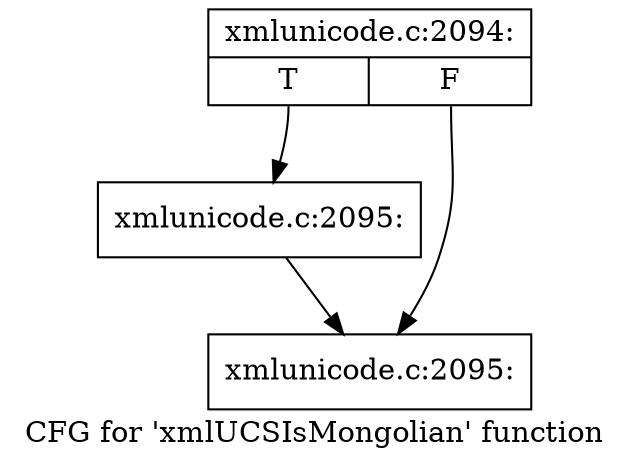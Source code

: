 digraph "CFG for 'xmlUCSIsMongolian' function" {
	label="CFG for 'xmlUCSIsMongolian' function";

	Node0x4e6ff60 [shape=record,label="{xmlunicode.c:2094:|{<s0>T|<s1>F}}"];
	Node0x4e6ff60:s0 -> Node0x4e6fd50;
	Node0x4e6ff60:s1 -> Node0x4e6fef0;
	Node0x4e6fd50 [shape=record,label="{xmlunicode.c:2095:}"];
	Node0x4e6fd50 -> Node0x4e6fef0;
	Node0x4e6fef0 [shape=record,label="{xmlunicode.c:2095:}"];
}
